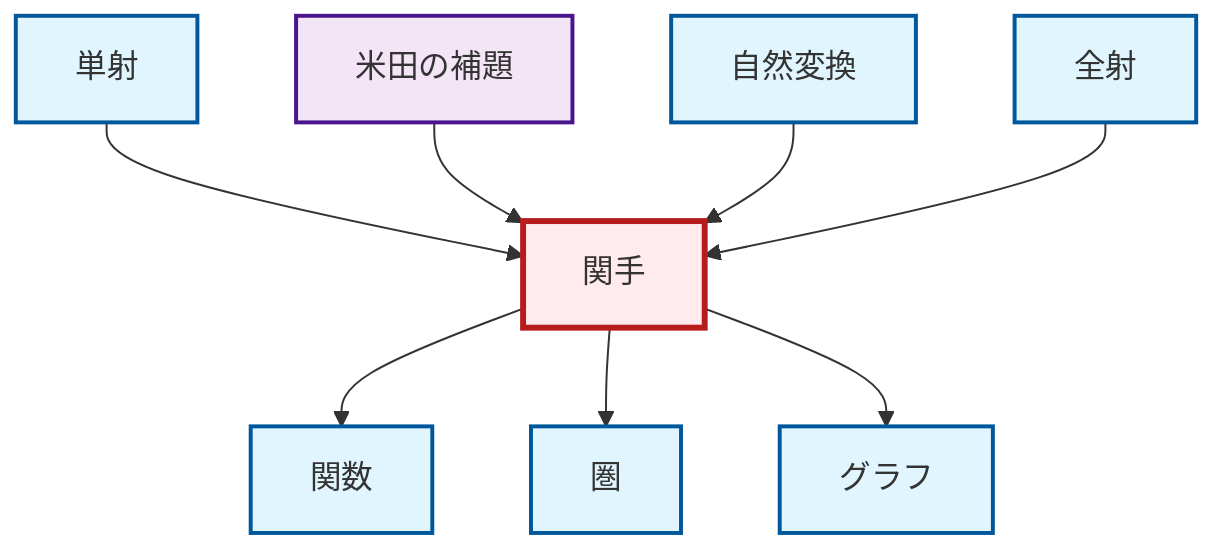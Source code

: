 graph TD
    classDef definition fill:#e1f5fe,stroke:#01579b,stroke-width:2px
    classDef theorem fill:#f3e5f5,stroke:#4a148c,stroke-width:2px
    classDef axiom fill:#fff3e0,stroke:#e65100,stroke-width:2px
    classDef example fill:#e8f5e9,stroke:#1b5e20,stroke-width:2px
    classDef current fill:#ffebee,stroke:#b71c1c,stroke-width:3px
    def-function["関数"]:::definition
    def-category["圏"]:::definition
    def-epimorphism["全射"]:::definition
    def-monomorphism["単射"]:::definition
    def-functor["関手"]:::definition
    def-graph["グラフ"]:::definition
    thm-yoneda["米田の補題"]:::theorem
    def-natural-transformation["自然変換"]:::definition
    def-functor --> def-function
    def-monomorphism --> def-functor
    def-functor --> def-category
    thm-yoneda --> def-functor
    def-natural-transformation --> def-functor
    def-functor --> def-graph
    def-epimorphism --> def-functor
    class def-functor current
